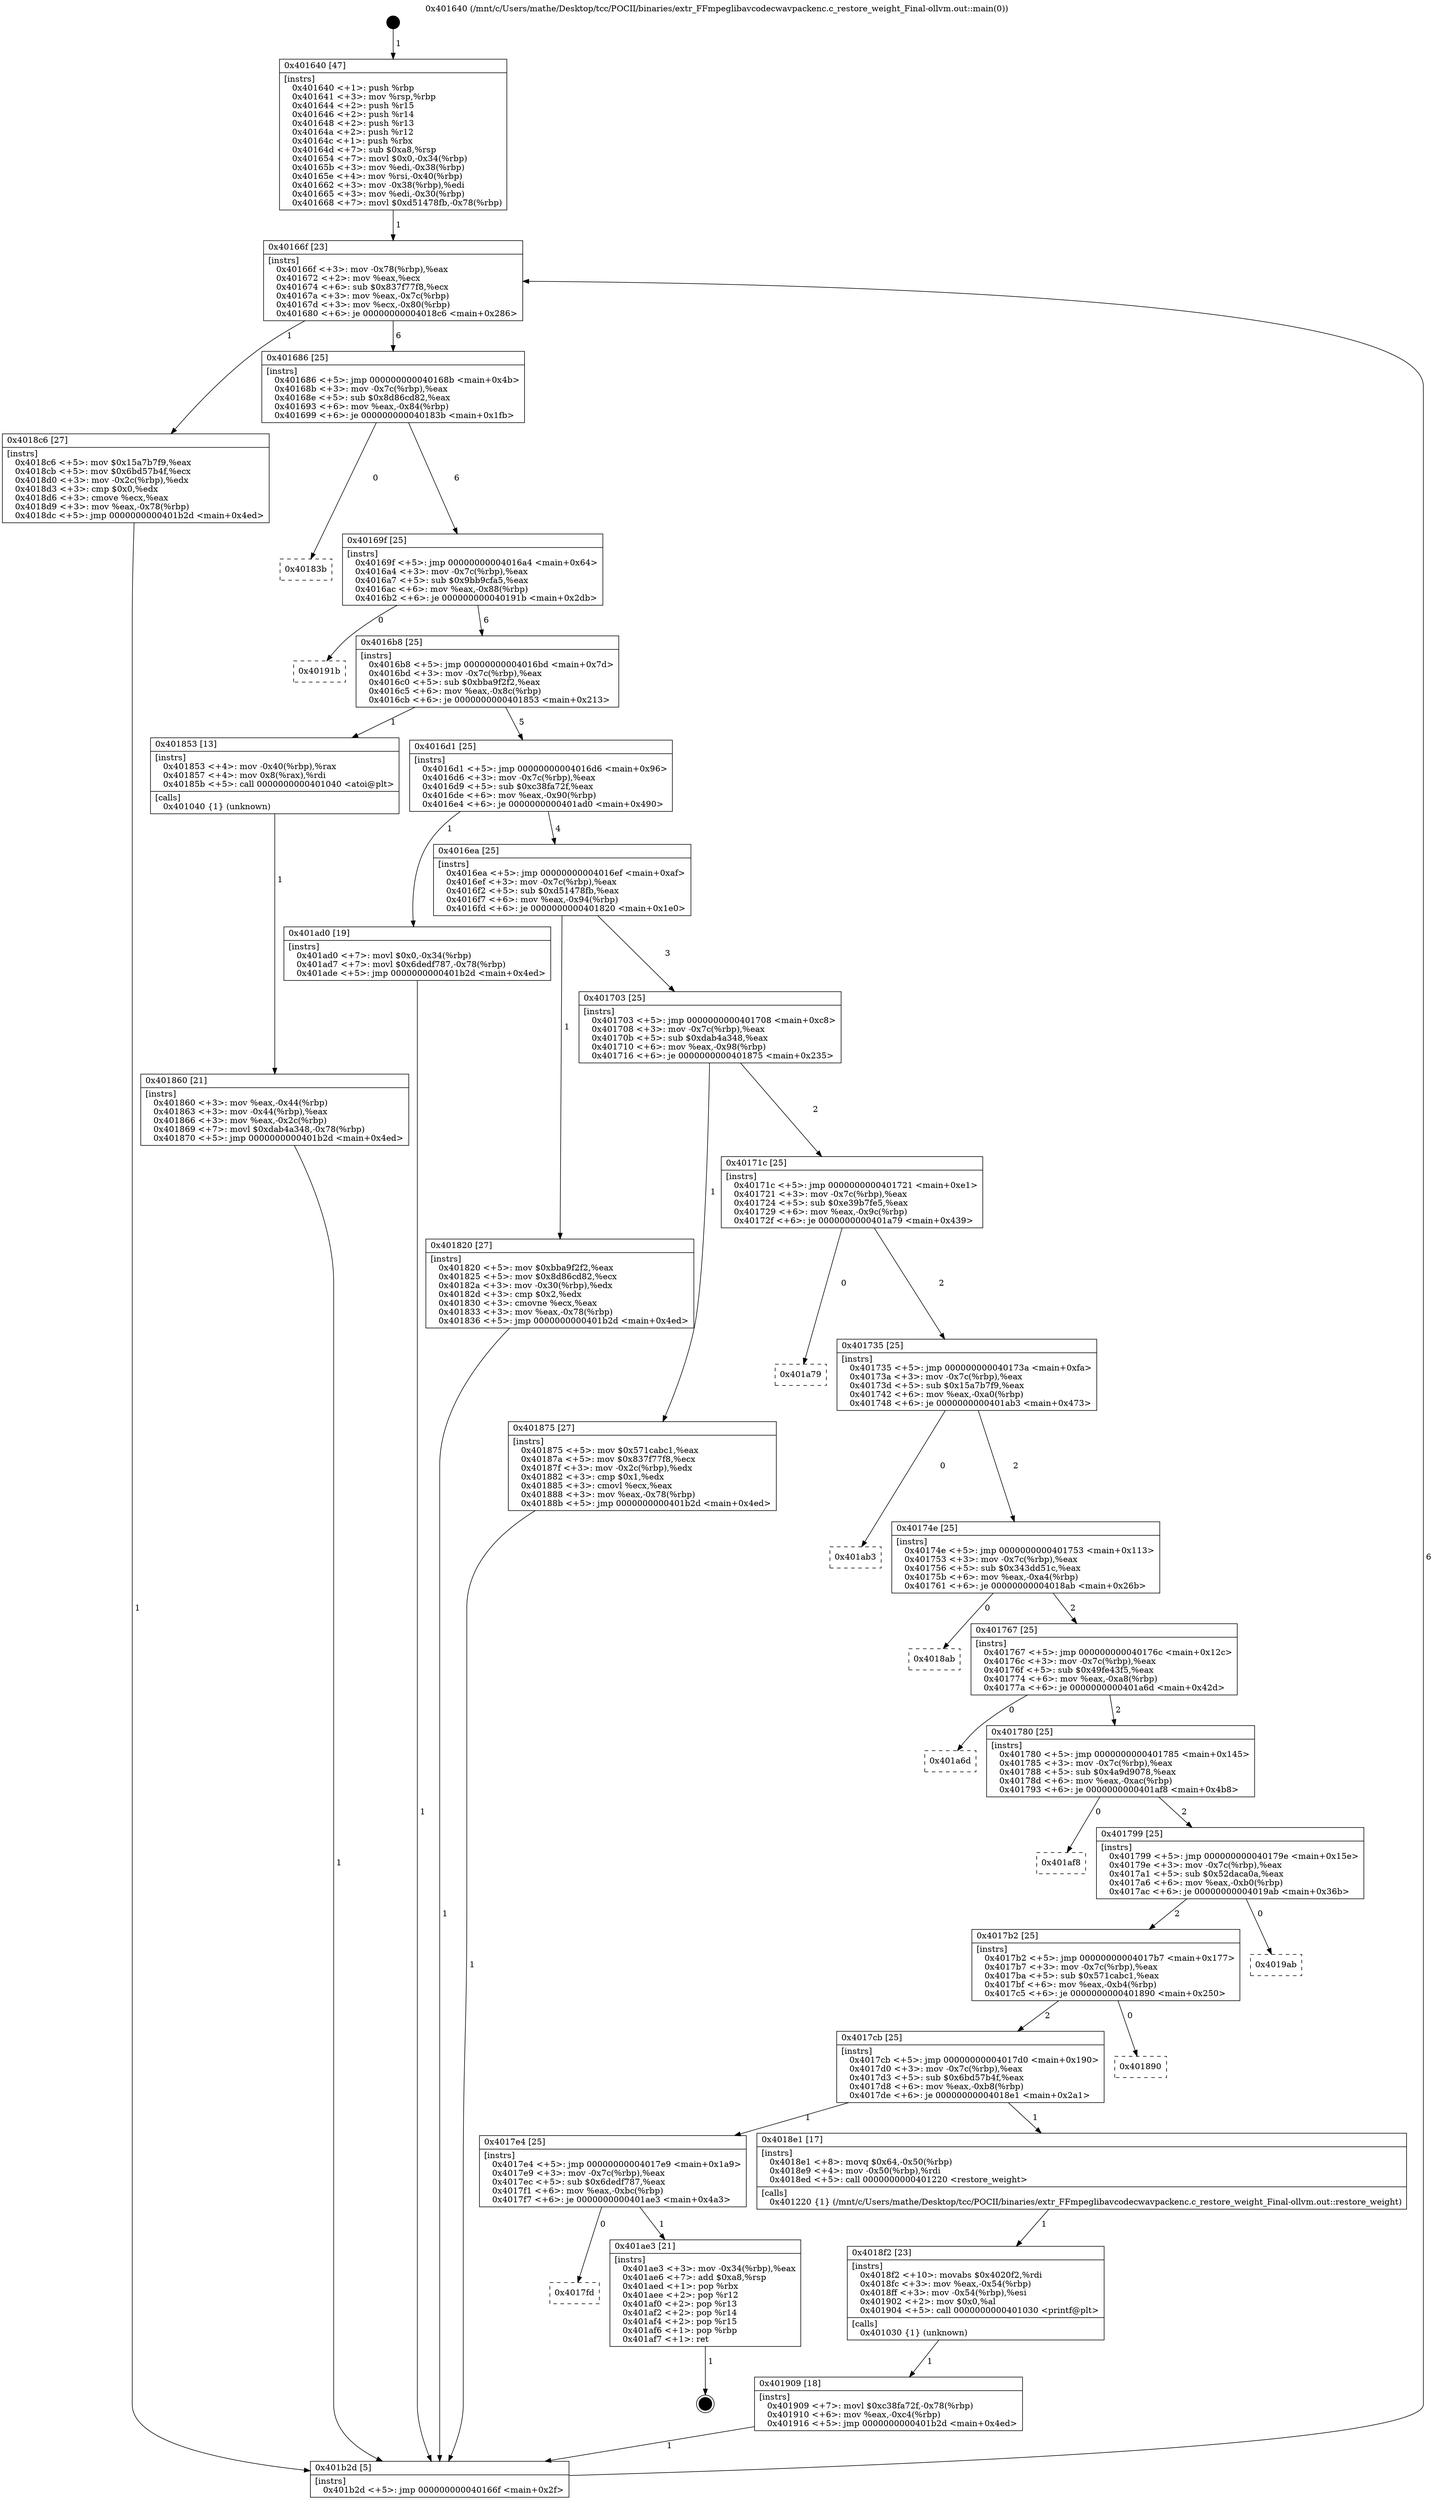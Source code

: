 digraph "0x401640" {
  label = "0x401640 (/mnt/c/Users/mathe/Desktop/tcc/POCII/binaries/extr_FFmpeglibavcodecwavpackenc.c_restore_weight_Final-ollvm.out::main(0))"
  labelloc = "t"
  node[shape=record]

  Entry [label="",width=0.3,height=0.3,shape=circle,fillcolor=black,style=filled]
  "0x40166f" [label="{
     0x40166f [23]\l
     | [instrs]\l
     &nbsp;&nbsp;0x40166f \<+3\>: mov -0x78(%rbp),%eax\l
     &nbsp;&nbsp;0x401672 \<+2\>: mov %eax,%ecx\l
     &nbsp;&nbsp;0x401674 \<+6\>: sub $0x837f77f8,%ecx\l
     &nbsp;&nbsp;0x40167a \<+3\>: mov %eax,-0x7c(%rbp)\l
     &nbsp;&nbsp;0x40167d \<+3\>: mov %ecx,-0x80(%rbp)\l
     &nbsp;&nbsp;0x401680 \<+6\>: je 00000000004018c6 \<main+0x286\>\l
  }"]
  "0x4018c6" [label="{
     0x4018c6 [27]\l
     | [instrs]\l
     &nbsp;&nbsp;0x4018c6 \<+5\>: mov $0x15a7b7f9,%eax\l
     &nbsp;&nbsp;0x4018cb \<+5\>: mov $0x6bd57b4f,%ecx\l
     &nbsp;&nbsp;0x4018d0 \<+3\>: mov -0x2c(%rbp),%edx\l
     &nbsp;&nbsp;0x4018d3 \<+3\>: cmp $0x0,%edx\l
     &nbsp;&nbsp;0x4018d6 \<+3\>: cmove %ecx,%eax\l
     &nbsp;&nbsp;0x4018d9 \<+3\>: mov %eax,-0x78(%rbp)\l
     &nbsp;&nbsp;0x4018dc \<+5\>: jmp 0000000000401b2d \<main+0x4ed\>\l
  }"]
  "0x401686" [label="{
     0x401686 [25]\l
     | [instrs]\l
     &nbsp;&nbsp;0x401686 \<+5\>: jmp 000000000040168b \<main+0x4b\>\l
     &nbsp;&nbsp;0x40168b \<+3\>: mov -0x7c(%rbp),%eax\l
     &nbsp;&nbsp;0x40168e \<+5\>: sub $0x8d86cd82,%eax\l
     &nbsp;&nbsp;0x401693 \<+6\>: mov %eax,-0x84(%rbp)\l
     &nbsp;&nbsp;0x401699 \<+6\>: je 000000000040183b \<main+0x1fb\>\l
  }"]
  Exit [label="",width=0.3,height=0.3,shape=circle,fillcolor=black,style=filled,peripheries=2]
  "0x40183b" [label="{
     0x40183b\l
  }", style=dashed]
  "0x40169f" [label="{
     0x40169f [25]\l
     | [instrs]\l
     &nbsp;&nbsp;0x40169f \<+5\>: jmp 00000000004016a4 \<main+0x64\>\l
     &nbsp;&nbsp;0x4016a4 \<+3\>: mov -0x7c(%rbp),%eax\l
     &nbsp;&nbsp;0x4016a7 \<+5\>: sub $0x9bb9cfa5,%eax\l
     &nbsp;&nbsp;0x4016ac \<+6\>: mov %eax,-0x88(%rbp)\l
     &nbsp;&nbsp;0x4016b2 \<+6\>: je 000000000040191b \<main+0x2db\>\l
  }"]
  "0x4017fd" [label="{
     0x4017fd\l
  }", style=dashed]
  "0x40191b" [label="{
     0x40191b\l
  }", style=dashed]
  "0x4016b8" [label="{
     0x4016b8 [25]\l
     | [instrs]\l
     &nbsp;&nbsp;0x4016b8 \<+5\>: jmp 00000000004016bd \<main+0x7d\>\l
     &nbsp;&nbsp;0x4016bd \<+3\>: mov -0x7c(%rbp),%eax\l
     &nbsp;&nbsp;0x4016c0 \<+5\>: sub $0xbba9f2f2,%eax\l
     &nbsp;&nbsp;0x4016c5 \<+6\>: mov %eax,-0x8c(%rbp)\l
     &nbsp;&nbsp;0x4016cb \<+6\>: je 0000000000401853 \<main+0x213\>\l
  }"]
  "0x401ae3" [label="{
     0x401ae3 [21]\l
     | [instrs]\l
     &nbsp;&nbsp;0x401ae3 \<+3\>: mov -0x34(%rbp),%eax\l
     &nbsp;&nbsp;0x401ae6 \<+7\>: add $0xa8,%rsp\l
     &nbsp;&nbsp;0x401aed \<+1\>: pop %rbx\l
     &nbsp;&nbsp;0x401aee \<+2\>: pop %r12\l
     &nbsp;&nbsp;0x401af0 \<+2\>: pop %r13\l
     &nbsp;&nbsp;0x401af2 \<+2\>: pop %r14\l
     &nbsp;&nbsp;0x401af4 \<+2\>: pop %r15\l
     &nbsp;&nbsp;0x401af6 \<+1\>: pop %rbp\l
     &nbsp;&nbsp;0x401af7 \<+1\>: ret\l
  }"]
  "0x401853" [label="{
     0x401853 [13]\l
     | [instrs]\l
     &nbsp;&nbsp;0x401853 \<+4\>: mov -0x40(%rbp),%rax\l
     &nbsp;&nbsp;0x401857 \<+4\>: mov 0x8(%rax),%rdi\l
     &nbsp;&nbsp;0x40185b \<+5\>: call 0000000000401040 \<atoi@plt\>\l
     | [calls]\l
     &nbsp;&nbsp;0x401040 \{1\} (unknown)\l
  }"]
  "0x4016d1" [label="{
     0x4016d1 [25]\l
     | [instrs]\l
     &nbsp;&nbsp;0x4016d1 \<+5\>: jmp 00000000004016d6 \<main+0x96\>\l
     &nbsp;&nbsp;0x4016d6 \<+3\>: mov -0x7c(%rbp),%eax\l
     &nbsp;&nbsp;0x4016d9 \<+5\>: sub $0xc38fa72f,%eax\l
     &nbsp;&nbsp;0x4016de \<+6\>: mov %eax,-0x90(%rbp)\l
     &nbsp;&nbsp;0x4016e4 \<+6\>: je 0000000000401ad0 \<main+0x490\>\l
  }"]
  "0x401909" [label="{
     0x401909 [18]\l
     | [instrs]\l
     &nbsp;&nbsp;0x401909 \<+7\>: movl $0xc38fa72f,-0x78(%rbp)\l
     &nbsp;&nbsp;0x401910 \<+6\>: mov %eax,-0xc4(%rbp)\l
     &nbsp;&nbsp;0x401916 \<+5\>: jmp 0000000000401b2d \<main+0x4ed\>\l
  }"]
  "0x401ad0" [label="{
     0x401ad0 [19]\l
     | [instrs]\l
     &nbsp;&nbsp;0x401ad0 \<+7\>: movl $0x0,-0x34(%rbp)\l
     &nbsp;&nbsp;0x401ad7 \<+7\>: movl $0x6dedf787,-0x78(%rbp)\l
     &nbsp;&nbsp;0x401ade \<+5\>: jmp 0000000000401b2d \<main+0x4ed\>\l
  }"]
  "0x4016ea" [label="{
     0x4016ea [25]\l
     | [instrs]\l
     &nbsp;&nbsp;0x4016ea \<+5\>: jmp 00000000004016ef \<main+0xaf\>\l
     &nbsp;&nbsp;0x4016ef \<+3\>: mov -0x7c(%rbp),%eax\l
     &nbsp;&nbsp;0x4016f2 \<+5\>: sub $0xd51478fb,%eax\l
     &nbsp;&nbsp;0x4016f7 \<+6\>: mov %eax,-0x94(%rbp)\l
     &nbsp;&nbsp;0x4016fd \<+6\>: je 0000000000401820 \<main+0x1e0\>\l
  }"]
  "0x4018f2" [label="{
     0x4018f2 [23]\l
     | [instrs]\l
     &nbsp;&nbsp;0x4018f2 \<+10\>: movabs $0x4020f2,%rdi\l
     &nbsp;&nbsp;0x4018fc \<+3\>: mov %eax,-0x54(%rbp)\l
     &nbsp;&nbsp;0x4018ff \<+3\>: mov -0x54(%rbp),%esi\l
     &nbsp;&nbsp;0x401902 \<+2\>: mov $0x0,%al\l
     &nbsp;&nbsp;0x401904 \<+5\>: call 0000000000401030 \<printf@plt\>\l
     | [calls]\l
     &nbsp;&nbsp;0x401030 \{1\} (unknown)\l
  }"]
  "0x401820" [label="{
     0x401820 [27]\l
     | [instrs]\l
     &nbsp;&nbsp;0x401820 \<+5\>: mov $0xbba9f2f2,%eax\l
     &nbsp;&nbsp;0x401825 \<+5\>: mov $0x8d86cd82,%ecx\l
     &nbsp;&nbsp;0x40182a \<+3\>: mov -0x30(%rbp),%edx\l
     &nbsp;&nbsp;0x40182d \<+3\>: cmp $0x2,%edx\l
     &nbsp;&nbsp;0x401830 \<+3\>: cmovne %ecx,%eax\l
     &nbsp;&nbsp;0x401833 \<+3\>: mov %eax,-0x78(%rbp)\l
     &nbsp;&nbsp;0x401836 \<+5\>: jmp 0000000000401b2d \<main+0x4ed\>\l
  }"]
  "0x401703" [label="{
     0x401703 [25]\l
     | [instrs]\l
     &nbsp;&nbsp;0x401703 \<+5\>: jmp 0000000000401708 \<main+0xc8\>\l
     &nbsp;&nbsp;0x401708 \<+3\>: mov -0x7c(%rbp),%eax\l
     &nbsp;&nbsp;0x40170b \<+5\>: sub $0xdab4a348,%eax\l
     &nbsp;&nbsp;0x401710 \<+6\>: mov %eax,-0x98(%rbp)\l
     &nbsp;&nbsp;0x401716 \<+6\>: je 0000000000401875 \<main+0x235\>\l
  }"]
  "0x401b2d" [label="{
     0x401b2d [5]\l
     | [instrs]\l
     &nbsp;&nbsp;0x401b2d \<+5\>: jmp 000000000040166f \<main+0x2f\>\l
  }"]
  "0x401640" [label="{
     0x401640 [47]\l
     | [instrs]\l
     &nbsp;&nbsp;0x401640 \<+1\>: push %rbp\l
     &nbsp;&nbsp;0x401641 \<+3\>: mov %rsp,%rbp\l
     &nbsp;&nbsp;0x401644 \<+2\>: push %r15\l
     &nbsp;&nbsp;0x401646 \<+2\>: push %r14\l
     &nbsp;&nbsp;0x401648 \<+2\>: push %r13\l
     &nbsp;&nbsp;0x40164a \<+2\>: push %r12\l
     &nbsp;&nbsp;0x40164c \<+1\>: push %rbx\l
     &nbsp;&nbsp;0x40164d \<+7\>: sub $0xa8,%rsp\l
     &nbsp;&nbsp;0x401654 \<+7\>: movl $0x0,-0x34(%rbp)\l
     &nbsp;&nbsp;0x40165b \<+3\>: mov %edi,-0x38(%rbp)\l
     &nbsp;&nbsp;0x40165e \<+4\>: mov %rsi,-0x40(%rbp)\l
     &nbsp;&nbsp;0x401662 \<+3\>: mov -0x38(%rbp),%edi\l
     &nbsp;&nbsp;0x401665 \<+3\>: mov %edi,-0x30(%rbp)\l
     &nbsp;&nbsp;0x401668 \<+7\>: movl $0xd51478fb,-0x78(%rbp)\l
  }"]
  "0x401860" [label="{
     0x401860 [21]\l
     | [instrs]\l
     &nbsp;&nbsp;0x401860 \<+3\>: mov %eax,-0x44(%rbp)\l
     &nbsp;&nbsp;0x401863 \<+3\>: mov -0x44(%rbp),%eax\l
     &nbsp;&nbsp;0x401866 \<+3\>: mov %eax,-0x2c(%rbp)\l
     &nbsp;&nbsp;0x401869 \<+7\>: movl $0xdab4a348,-0x78(%rbp)\l
     &nbsp;&nbsp;0x401870 \<+5\>: jmp 0000000000401b2d \<main+0x4ed\>\l
  }"]
  "0x4017e4" [label="{
     0x4017e4 [25]\l
     | [instrs]\l
     &nbsp;&nbsp;0x4017e4 \<+5\>: jmp 00000000004017e9 \<main+0x1a9\>\l
     &nbsp;&nbsp;0x4017e9 \<+3\>: mov -0x7c(%rbp),%eax\l
     &nbsp;&nbsp;0x4017ec \<+5\>: sub $0x6dedf787,%eax\l
     &nbsp;&nbsp;0x4017f1 \<+6\>: mov %eax,-0xbc(%rbp)\l
     &nbsp;&nbsp;0x4017f7 \<+6\>: je 0000000000401ae3 \<main+0x4a3\>\l
  }"]
  "0x401875" [label="{
     0x401875 [27]\l
     | [instrs]\l
     &nbsp;&nbsp;0x401875 \<+5\>: mov $0x571cabc1,%eax\l
     &nbsp;&nbsp;0x40187a \<+5\>: mov $0x837f77f8,%ecx\l
     &nbsp;&nbsp;0x40187f \<+3\>: mov -0x2c(%rbp),%edx\l
     &nbsp;&nbsp;0x401882 \<+3\>: cmp $0x1,%edx\l
     &nbsp;&nbsp;0x401885 \<+3\>: cmovl %ecx,%eax\l
     &nbsp;&nbsp;0x401888 \<+3\>: mov %eax,-0x78(%rbp)\l
     &nbsp;&nbsp;0x40188b \<+5\>: jmp 0000000000401b2d \<main+0x4ed\>\l
  }"]
  "0x40171c" [label="{
     0x40171c [25]\l
     | [instrs]\l
     &nbsp;&nbsp;0x40171c \<+5\>: jmp 0000000000401721 \<main+0xe1\>\l
     &nbsp;&nbsp;0x401721 \<+3\>: mov -0x7c(%rbp),%eax\l
     &nbsp;&nbsp;0x401724 \<+5\>: sub $0xe39b7fe5,%eax\l
     &nbsp;&nbsp;0x401729 \<+6\>: mov %eax,-0x9c(%rbp)\l
     &nbsp;&nbsp;0x40172f \<+6\>: je 0000000000401a79 \<main+0x439\>\l
  }"]
  "0x4018e1" [label="{
     0x4018e1 [17]\l
     | [instrs]\l
     &nbsp;&nbsp;0x4018e1 \<+8\>: movq $0x64,-0x50(%rbp)\l
     &nbsp;&nbsp;0x4018e9 \<+4\>: mov -0x50(%rbp),%rdi\l
     &nbsp;&nbsp;0x4018ed \<+5\>: call 0000000000401220 \<restore_weight\>\l
     | [calls]\l
     &nbsp;&nbsp;0x401220 \{1\} (/mnt/c/Users/mathe/Desktop/tcc/POCII/binaries/extr_FFmpeglibavcodecwavpackenc.c_restore_weight_Final-ollvm.out::restore_weight)\l
  }"]
  "0x401a79" [label="{
     0x401a79\l
  }", style=dashed]
  "0x401735" [label="{
     0x401735 [25]\l
     | [instrs]\l
     &nbsp;&nbsp;0x401735 \<+5\>: jmp 000000000040173a \<main+0xfa\>\l
     &nbsp;&nbsp;0x40173a \<+3\>: mov -0x7c(%rbp),%eax\l
     &nbsp;&nbsp;0x40173d \<+5\>: sub $0x15a7b7f9,%eax\l
     &nbsp;&nbsp;0x401742 \<+6\>: mov %eax,-0xa0(%rbp)\l
     &nbsp;&nbsp;0x401748 \<+6\>: je 0000000000401ab3 \<main+0x473\>\l
  }"]
  "0x4017cb" [label="{
     0x4017cb [25]\l
     | [instrs]\l
     &nbsp;&nbsp;0x4017cb \<+5\>: jmp 00000000004017d0 \<main+0x190\>\l
     &nbsp;&nbsp;0x4017d0 \<+3\>: mov -0x7c(%rbp),%eax\l
     &nbsp;&nbsp;0x4017d3 \<+5\>: sub $0x6bd57b4f,%eax\l
     &nbsp;&nbsp;0x4017d8 \<+6\>: mov %eax,-0xb8(%rbp)\l
     &nbsp;&nbsp;0x4017de \<+6\>: je 00000000004018e1 \<main+0x2a1\>\l
  }"]
  "0x401ab3" [label="{
     0x401ab3\l
  }", style=dashed]
  "0x40174e" [label="{
     0x40174e [25]\l
     | [instrs]\l
     &nbsp;&nbsp;0x40174e \<+5\>: jmp 0000000000401753 \<main+0x113\>\l
     &nbsp;&nbsp;0x401753 \<+3\>: mov -0x7c(%rbp),%eax\l
     &nbsp;&nbsp;0x401756 \<+5\>: sub $0x343dd51c,%eax\l
     &nbsp;&nbsp;0x40175b \<+6\>: mov %eax,-0xa4(%rbp)\l
     &nbsp;&nbsp;0x401761 \<+6\>: je 00000000004018ab \<main+0x26b\>\l
  }"]
  "0x401890" [label="{
     0x401890\l
  }", style=dashed]
  "0x4018ab" [label="{
     0x4018ab\l
  }", style=dashed]
  "0x401767" [label="{
     0x401767 [25]\l
     | [instrs]\l
     &nbsp;&nbsp;0x401767 \<+5\>: jmp 000000000040176c \<main+0x12c\>\l
     &nbsp;&nbsp;0x40176c \<+3\>: mov -0x7c(%rbp),%eax\l
     &nbsp;&nbsp;0x40176f \<+5\>: sub $0x49fe43f5,%eax\l
     &nbsp;&nbsp;0x401774 \<+6\>: mov %eax,-0xa8(%rbp)\l
     &nbsp;&nbsp;0x40177a \<+6\>: je 0000000000401a6d \<main+0x42d\>\l
  }"]
  "0x4017b2" [label="{
     0x4017b2 [25]\l
     | [instrs]\l
     &nbsp;&nbsp;0x4017b2 \<+5\>: jmp 00000000004017b7 \<main+0x177\>\l
     &nbsp;&nbsp;0x4017b7 \<+3\>: mov -0x7c(%rbp),%eax\l
     &nbsp;&nbsp;0x4017ba \<+5\>: sub $0x571cabc1,%eax\l
     &nbsp;&nbsp;0x4017bf \<+6\>: mov %eax,-0xb4(%rbp)\l
     &nbsp;&nbsp;0x4017c5 \<+6\>: je 0000000000401890 \<main+0x250\>\l
  }"]
  "0x401a6d" [label="{
     0x401a6d\l
  }", style=dashed]
  "0x401780" [label="{
     0x401780 [25]\l
     | [instrs]\l
     &nbsp;&nbsp;0x401780 \<+5\>: jmp 0000000000401785 \<main+0x145\>\l
     &nbsp;&nbsp;0x401785 \<+3\>: mov -0x7c(%rbp),%eax\l
     &nbsp;&nbsp;0x401788 \<+5\>: sub $0x4a9d9078,%eax\l
     &nbsp;&nbsp;0x40178d \<+6\>: mov %eax,-0xac(%rbp)\l
     &nbsp;&nbsp;0x401793 \<+6\>: je 0000000000401af8 \<main+0x4b8\>\l
  }"]
  "0x4019ab" [label="{
     0x4019ab\l
  }", style=dashed]
  "0x401af8" [label="{
     0x401af8\l
  }", style=dashed]
  "0x401799" [label="{
     0x401799 [25]\l
     | [instrs]\l
     &nbsp;&nbsp;0x401799 \<+5\>: jmp 000000000040179e \<main+0x15e\>\l
     &nbsp;&nbsp;0x40179e \<+3\>: mov -0x7c(%rbp),%eax\l
     &nbsp;&nbsp;0x4017a1 \<+5\>: sub $0x52daca0a,%eax\l
     &nbsp;&nbsp;0x4017a6 \<+6\>: mov %eax,-0xb0(%rbp)\l
     &nbsp;&nbsp;0x4017ac \<+6\>: je 00000000004019ab \<main+0x36b\>\l
  }"]
  Entry -> "0x401640" [label=" 1"]
  "0x40166f" -> "0x4018c6" [label=" 1"]
  "0x40166f" -> "0x401686" [label=" 6"]
  "0x401ae3" -> Exit [label=" 1"]
  "0x401686" -> "0x40183b" [label=" 0"]
  "0x401686" -> "0x40169f" [label=" 6"]
  "0x4017e4" -> "0x4017fd" [label=" 0"]
  "0x40169f" -> "0x40191b" [label=" 0"]
  "0x40169f" -> "0x4016b8" [label=" 6"]
  "0x4017e4" -> "0x401ae3" [label=" 1"]
  "0x4016b8" -> "0x401853" [label=" 1"]
  "0x4016b8" -> "0x4016d1" [label=" 5"]
  "0x401ad0" -> "0x401b2d" [label=" 1"]
  "0x4016d1" -> "0x401ad0" [label=" 1"]
  "0x4016d1" -> "0x4016ea" [label=" 4"]
  "0x401909" -> "0x401b2d" [label=" 1"]
  "0x4016ea" -> "0x401820" [label=" 1"]
  "0x4016ea" -> "0x401703" [label=" 3"]
  "0x401820" -> "0x401b2d" [label=" 1"]
  "0x401640" -> "0x40166f" [label=" 1"]
  "0x401b2d" -> "0x40166f" [label=" 6"]
  "0x401853" -> "0x401860" [label=" 1"]
  "0x401860" -> "0x401b2d" [label=" 1"]
  "0x4018f2" -> "0x401909" [label=" 1"]
  "0x401703" -> "0x401875" [label=" 1"]
  "0x401703" -> "0x40171c" [label=" 2"]
  "0x401875" -> "0x401b2d" [label=" 1"]
  "0x4018c6" -> "0x401b2d" [label=" 1"]
  "0x4018e1" -> "0x4018f2" [label=" 1"]
  "0x40171c" -> "0x401a79" [label=" 0"]
  "0x40171c" -> "0x401735" [label=" 2"]
  "0x4017cb" -> "0x4017e4" [label=" 1"]
  "0x401735" -> "0x401ab3" [label=" 0"]
  "0x401735" -> "0x40174e" [label=" 2"]
  "0x4017cb" -> "0x4018e1" [label=" 1"]
  "0x40174e" -> "0x4018ab" [label=" 0"]
  "0x40174e" -> "0x401767" [label=" 2"]
  "0x4017b2" -> "0x4017cb" [label=" 2"]
  "0x401767" -> "0x401a6d" [label=" 0"]
  "0x401767" -> "0x401780" [label=" 2"]
  "0x4017b2" -> "0x401890" [label=" 0"]
  "0x401780" -> "0x401af8" [label=" 0"]
  "0x401780" -> "0x401799" [label=" 2"]
  "0x401799" -> "0x4017b2" [label=" 2"]
  "0x401799" -> "0x4019ab" [label=" 0"]
}

